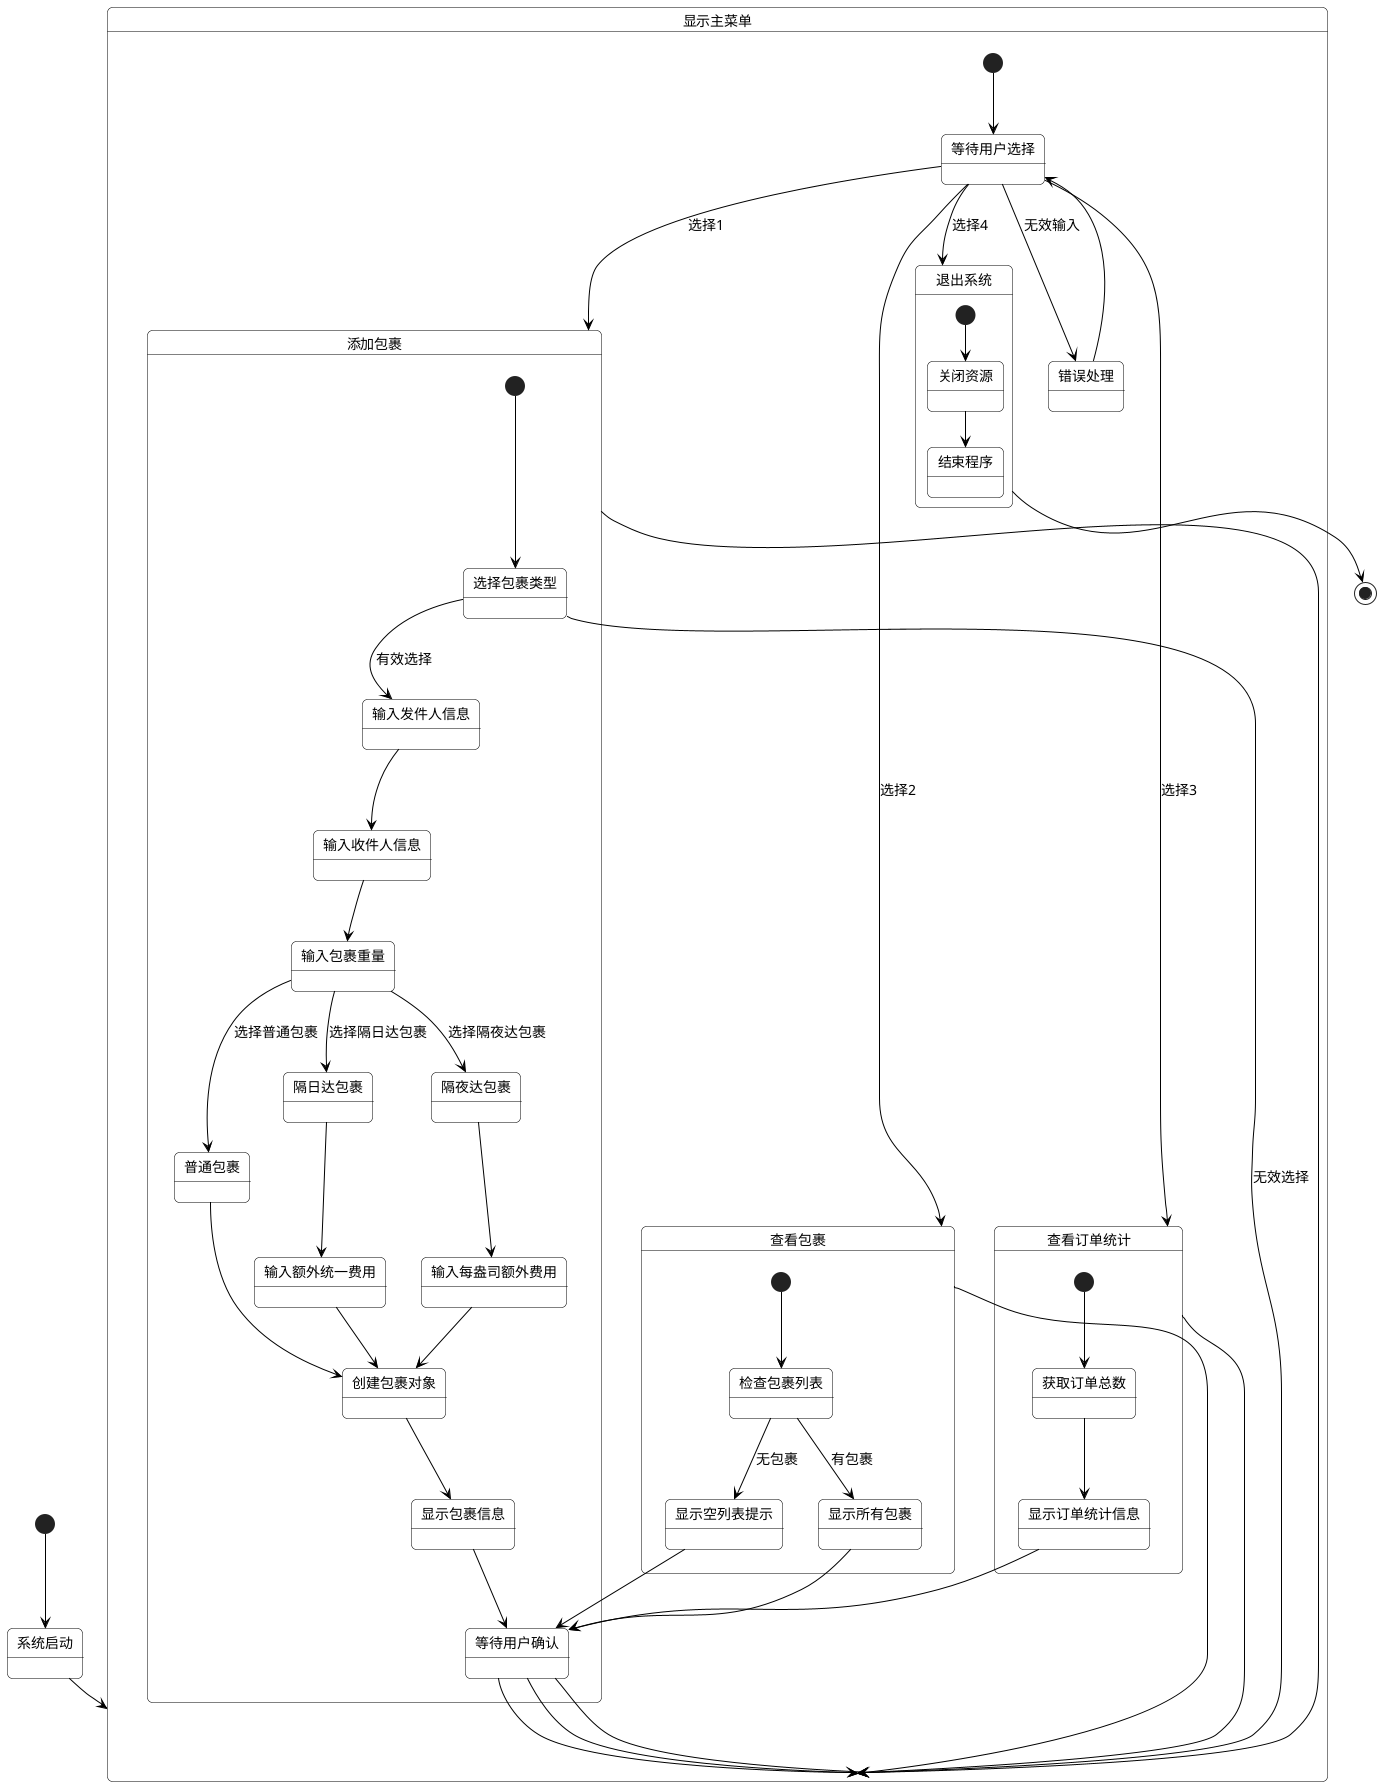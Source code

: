 @startuml 包裹快递服务系统状态图

skinparam backgroundColor white
skinparam handwritten false
skinparam defaultFontName Microsoft YaHei
skinparam defaultFontSize 14
skinparam roundCorner 10
skinparam shadowing false

skinparam state {
  BackgroundColor #FFFFFF
  BorderColor #000000
  FontColor #000000
  StartColor #000000
  EndColor #000000
  ArrowColor #000000
}

[*] --> 系统启动
系统启动 --> 显示主菜单

state 显示主菜单 {
  [*] --> 等待用户选择
  等待用户选择 --> 添加包裹 : 选择1
  等待用户选择 --> 查看包裹 : 选择2
  等待用户选择 --> 查看订单统计 : 选择3
  等待用户选择 --> 退出系统 : 选择4
  等待用户选择 --> 错误处理 : 无效输入
  错误处理 --> 等待用户选择
}

state 添加包裹 {
  [*] --> 选择包裹类型
  选择包裹类型 --> 输入发件人信息 : 有效选择
  选择包裹类型 --> 显示主菜单 : 无效选择
  输入发件人信息 --> 输入收件人信息
  输入收件人信息 --> 输入包裹重量
  输入包裹重量 --> 普通包裹 : 选择普通包裹
  输入包裹重量 --> 隔日达包裹 : 选择隔日达包裹
  输入包裹重量 --> 隔夜达包裹 : 选择隔夜达包裹
  
  普通包裹 --> 创建包裹对象
  隔日达包裹 --> 输入额外统一费用
  输入额外统一费用 --> 创建包裹对象
  隔夜达包裹 --> 输入每盎司额外费用
  输入每盎司额外费用 --> 创建包裹对象
  
  创建包裹对象 --> 显示包裹信息
  显示包裹信息 --> 等待用户确认
  等待用户确认 --> 显示主菜单
}

state 查看包裹 {
  [*] --> 检查包裹列表
  检查包裹列表 --> 显示空列表提示 : 无包裹
  检查包裹列表 --> 显示所有包裹 : 有包裹
  显示空列表提示 --> 等待用户确认
  显示所有包裹 --> 等待用户确认
  等待用户确认 --> 显示主菜单
}

state 查看订单统计 {
  [*] --> 获取订单总数
  获取订单总数 --> 显示订单统计信息
  显示订单统计信息 --> 等待用户确认
  等待用户确认 --> 显示主菜单
}



state 退出系统 {
  [*] --> 关闭资源
  关闭资源 --> 结束程序
}

添加包裹 --> 显示主菜单
查看包裹 --> 显示主菜单
查看订单统计 --> 显示主菜单
退出系统 --> [*]

@enduml 